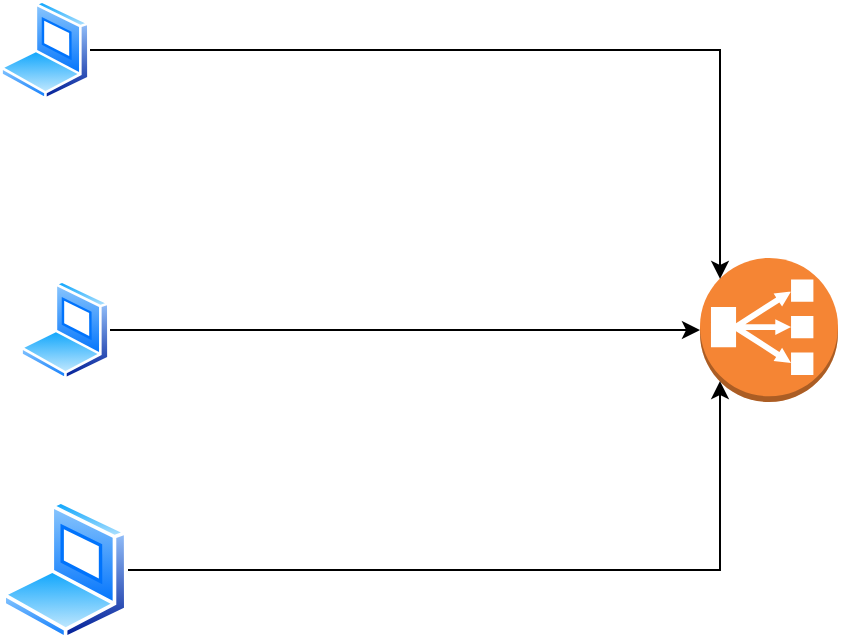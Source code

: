 <mxfile version="24.7.7">
  <diagram name="Page-1" id="o1xNhYN6dsGgCyHQfMfK">
    <mxGraphModel dx="2033" dy="1148" grid="1" gridSize="10" guides="1" tooltips="1" connect="1" arrows="1" fold="1" page="1" pageScale="1" pageWidth="850" pageHeight="1100" math="0" shadow="0">
      <root>
        <mxCell id="0" />
        <mxCell id="1" parent="0" />
        <mxCell id="ASsVCueagSS8bqt80ATD-1" value="" style="image;aspect=fixed;perimeter=ellipsePerimeter;html=1;align=center;shadow=0;dashed=0;spacingTop=3;image=img/lib/active_directory/laptop_client.svg;" vertex="1" parent="1">
          <mxGeometry x="50" y="520" width="45" height="50" as="geometry" />
        </mxCell>
        <mxCell id="ASsVCueagSS8bqt80ATD-2" value="" style="outlineConnect=0;dashed=0;verticalLabelPosition=bottom;verticalAlign=top;align=center;html=1;shape=mxgraph.aws3.classic_load_balancer;fillColor=#F58534;gradientColor=none;" vertex="1" parent="1">
          <mxGeometry x="390" y="509" width="69" height="72" as="geometry" />
        </mxCell>
        <mxCell id="ASsVCueagSS8bqt80ATD-6" style="edgeStyle=orthogonalEdgeStyle;rounded=0;orthogonalLoop=1;jettySize=auto;html=1;entryX=0.145;entryY=0.145;entryDx=0;entryDy=0;entryPerimeter=0;" edge="1" parent="1" source="ASsVCueagSS8bqt80ATD-3" target="ASsVCueagSS8bqt80ATD-2">
          <mxGeometry relative="1" as="geometry">
            <mxPoint x="380" y="530" as="targetPoint" />
          </mxGeometry>
        </mxCell>
        <mxCell id="ASsVCueagSS8bqt80ATD-3" value="" style="image;aspect=fixed;perimeter=ellipsePerimeter;html=1;align=center;shadow=0;dashed=0;spacingTop=3;image=img/lib/active_directory/laptop_client.svg;" vertex="1" parent="1">
          <mxGeometry x="40" y="380" width="45" height="50" as="geometry" />
        </mxCell>
        <mxCell id="ASsVCueagSS8bqt80ATD-4" value="" style="image;aspect=fixed;perimeter=ellipsePerimeter;html=1;align=center;shadow=0;dashed=0;spacingTop=3;image=img/lib/active_directory/laptop_client.svg;" vertex="1" parent="1">
          <mxGeometry x="41" y="630" width="63" height="70" as="geometry" />
        </mxCell>
        <mxCell id="ASsVCueagSS8bqt80ATD-5" style="edgeStyle=orthogonalEdgeStyle;rounded=0;orthogonalLoop=1;jettySize=auto;html=1;entryX=0;entryY=0.5;entryDx=0;entryDy=0;entryPerimeter=0;" edge="1" parent="1" source="ASsVCueagSS8bqt80ATD-1" target="ASsVCueagSS8bqt80ATD-2">
          <mxGeometry relative="1" as="geometry" />
        </mxCell>
        <mxCell id="ASsVCueagSS8bqt80ATD-7" style="edgeStyle=orthogonalEdgeStyle;rounded=0;orthogonalLoop=1;jettySize=auto;html=1;entryX=0.145;entryY=0.855;entryDx=0;entryDy=0;entryPerimeter=0;" edge="1" parent="1" source="ASsVCueagSS8bqt80ATD-4" target="ASsVCueagSS8bqt80ATD-2">
          <mxGeometry relative="1" as="geometry" />
        </mxCell>
      </root>
    </mxGraphModel>
  </diagram>
</mxfile>
